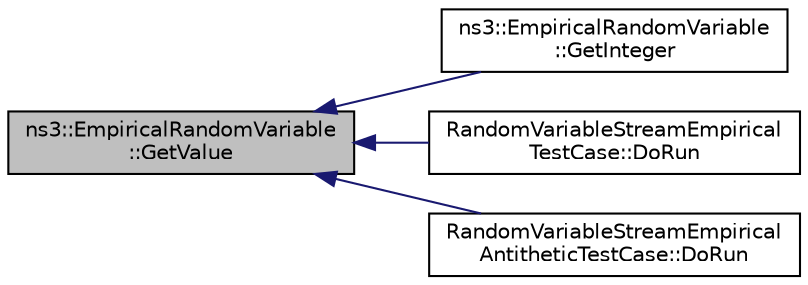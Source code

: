 digraph "ns3::EmpiricalRandomVariable::GetValue"
{
  edge [fontname="Helvetica",fontsize="10",labelfontname="Helvetica",labelfontsize="10"];
  node [fontname="Helvetica",fontsize="10",shape=record];
  rankdir="LR";
  Node1 [label="ns3::EmpiricalRandomVariable\l::GetValue",height=0.2,width=0.4,color="black", fillcolor="grey75", style="filled", fontcolor="black"];
  Node1 -> Node2 [dir="back",color="midnightblue",fontsize="10",style="solid"];
  Node2 [label="ns3::EmpiricalRandomVariable\l::GetInteger",height=0.2,width=0.4,color="black", fillcolor="white", style="filled",URL="$d3/d94/classns3_1_1EmpiricalRandomVariable.html#a4612a2e68540ffa6393d418f8edccbf3",tooltip="Returns the next value in the empirical distribution. "];
  Node1 -> Node3 [dir="back",color="midnightblue",fontsize="10",style="solid"];
  Node3 [label="RandomVariableStreamEmpirical\lTestCase::DoRun",height=0.2,width=0.4,color="black", fillcolor="white", style="filled",URL="$dc/da4/classRandomVariableStreamEmpiricalTestCase.html#ad5071e15b94fe711389e8cbf52854852",tooltip="Implementation to actually run this TestCase. "];
  Node1 -> Node4 [dir="back",color="midnightblue",fontsize="10",style="solid"];
  Node4 [label="RandomVariableStreamEmpirical\lAntitheticTestCase::DoRun",height=0.2,width=0.4,color="black", fillcolor="white", style="filled",URL="$d9/d69/classRandomVariableStreamEmpiricalAntitheticTestCase.html#aff8e13cf80352999319d7600e2324d26",tooltip="Implementation to actually run this TestCase. "];
}
